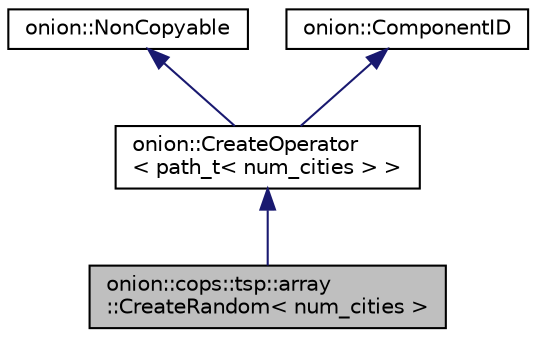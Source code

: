 digraph "onion::cops::tsp::array::CreateRandom&lt; num_cities &gt;"
{
 // LATEX_PDF_SIZE
  edge [fontname="Helvetica",fontsize="10",labelfontname="Helvetica",labelfontsize="10"];
  node [fontname="Helvetica",fontsize="10",shape=record];
  Node1 [label="onion::cops::tsp::array\l::CreateRandom\< num_cities \>",height=0.2,width=0.4,color="black", fillcolor="grey75", style="filled", fontcolor="black",tooltip=" "];
  Node2 -> Node1 [dir="back",color="midnightblue",fontsize="10",style="solid",fontname="Helvetica"];
  Node2 [label="onion::CreateOperator\l\< path_t\< num_cities \> \>",height=0.2,width=0.4,color="black", fillcolor="white", style="filled",URL="$classonion_1_1_create_operator.html",tooltip=" "];
  Node3 -> Node2 [dir="back",color="midnightblue",fontsize="10",style="solid",fontname="Helvetica"];
  Node3 [label="onion::NonCopyable",height=0.2,width=0.4,color="black", fillcolor="white", style="filled",URL="$classonion_1_1_non_copyable.html",tooltip="Class to make other classes non-copyable."];
  Node4 -> Node2 [dir="back",color="midnightblue",fontsize="10",style="solid",fontname="Helvetica"];
  Node4 [label="onion::ComponentID",height=0.2,width=0.4,color="black", fillcolor="white", style="filled",URL="$classonion_1_1_component_i_d.html",tooltip="Base class used to identify concrete implementations of the Onion basic components."];
}
